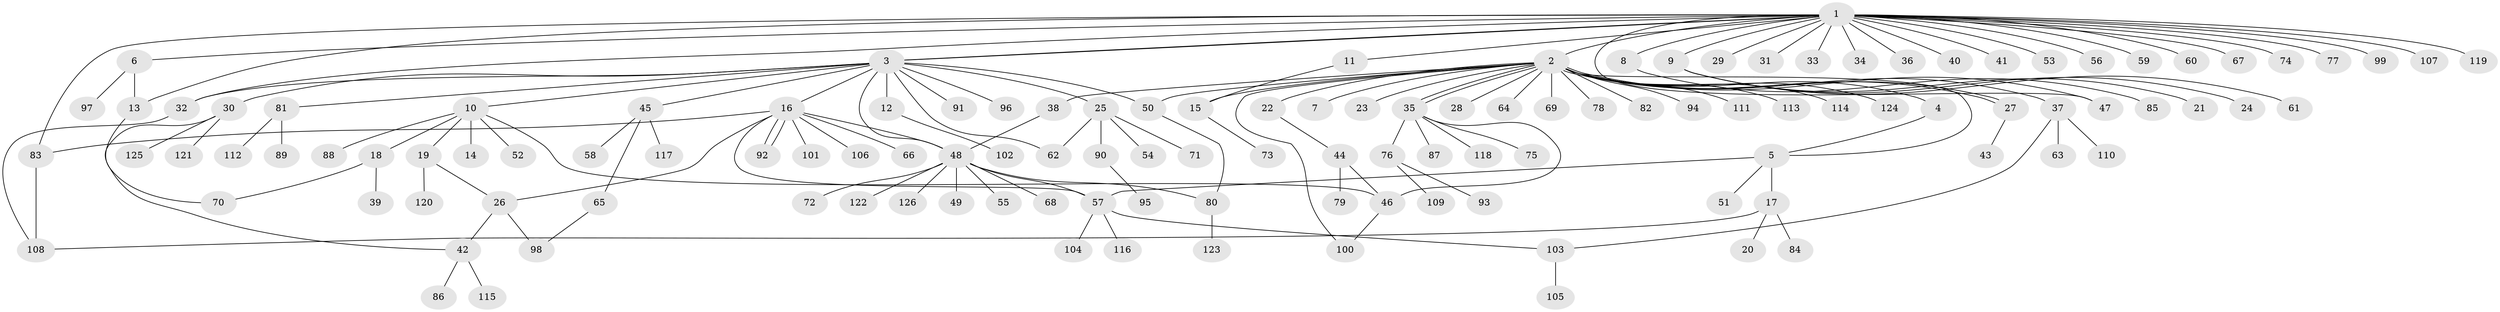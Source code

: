 // Generated by graph-tools (version 1.1) at 2025/14/03/09/25 04:14:47]
// undirected, 126 vertices, 152 edges
graph export_dot {
graph [start="1"]
  node [color=gray90,style=filled];
  1;
  2;
  3;
  4;
  5;
  6;
  7;
  8;
  9;
  10;
  11;
  12;
  13;
  14;
  15;
  16;
  17;
  18;
  19;
  20;
  21;
  22;
  23;
  24;
  25;
  26;
  27;
  28;
  29;
  30;
  31;
  32;
  33;
  34;
  35;
  36;
  37;
  38;
  39;
  40;
  41;
  42;
  43;
  44;
  45;
  46;
  47;
  48;
  49;
  50;
  51;
  52;
  53;
  54;
  55;
  56;
  57;
  58;
  59;
  60;
  61;
  62;
  63;
  64;
  65;
  66;
  67;
  68;
  69;
  70;
  71;
  72;
  73;
  74;
  75;
  76;
  77;
  78;
  79;
  80;
  81;
  82;
  83;
  84;
  85;
  86;
  87;
  88;
  89;
  90;
  91;
  92;
  93;
  94;
  95;
  96;
  97;
  98;
  99;
  100;
  101;
  102;
  103;
  104;
  105;
  106;
  107;
  108;
  109;
  110;
  111;
  112;
  113;
  114;
  115;
  116;
  117;
  118;
  119;
  120;
  121;
  122;
  123;
  124;
  125;
  126;
  1 -- 2;
  1 -- 3;
  1 -- 3;
  1 -- 6;
  1 -- 8;
  1 -- 9;
  1 -- 11;
  1 -- 13;
  1 -- 29;
  1 -- 31;
  1 -- 32;
  1 -- 33;
  1 -- 34;
  1 -- 36;
  1 -- 40;
  1 -- 41;
  1 -- 47;
  1 -- 53;
  1 -- 56;
  1 -- 59;
  1 -- 60;
  1 -- 67;
  1 -- 74;
  1 -- 77;
  1 -- 83;
  1 -- 99;
  1 -- 107;
  1 -- 119;
  2 -- 4;
  2 -- 5;
  2 -- 7;
  2 -- 15;
  2 -- 22;
  2 -- 23;
  2 -- 27;
  2 -- 27;
  2 -- 28;
  2 -- 35;
  2 -- 35;
  2 -- 37;
  2 -- 38;
  2 -- 47;
  2 -- 50;
  2 -- 64;
  2 -- 69;
  2 -- 78;
  2 -- 82;
  2 -- 94;
  2 -- 100;
  2 -- 111;
  2 -- 113;
  2 -- 114;
  2 -- 124;
  3 -- 10;
  3 -- 12;
  3 -- 16;
  3 -- 25;
  3 -- 30;
  3 -- 32;
  3 -- 45;
  3 -- 48;
  3 -- 50;
  3 -- 62;
  3 -- 81;
  3 -- 91;
  3 -- 96;
  4 -- 5;
  5 -- 17;
  5 -- 51;
  5 -- 57;
  6 -- 13;
  6 -- 97;
  8 -- 85;
  9 -- 21;
  9 -- 24;
  9 -- 61;
  10 -- 14;
  10 -- 18;
  10 -- 19;
  10 -- 46;
  10 -- 52;
  10 -- 88;
  11 -- 15;
  12 -- 102;
  13 -- 70;
  15 -- 73;
  16 -- 26;
  16 -- 48;
  16 -- 57;
  16 -- 66;
  16 -- 83;
  16 -- 92;
  16 -- 92;
  16 -- 101;
  16 -- 106;
  17 -- 20;
  17 -- 84;
  17 -- 108;
  18 -- 39;
  18 -- 70;
  19 -- 26;
  19 -- 120;
  22 -- 44;
  25 -- 54;
  25 -- 62;
  25 -- 71;
  25 -- 90;
  26 -- 42;
  26 -- 98;
  27 -- 43;
  30 -- 42;
  30 -- 121;
  30 -- 125;
  32 -- 108;
  35 -- 46;
  35 -- 75;
  35 -- 76;
  35 -- 87;
  35 -- 118;
  37 -- 63;
  37 -- 103;
  37 -- 110;
  38 -- 48;
  42 -- 86;
  42 -- 115;
  44 -- 46;
  44 -- 79;
  45 -- 58;
  45 -- 65;
  45 -- 117;
  46 -- 100;
  48 -- 49;
  48 -- 55;
  48 -- 57;
  48 -- 68;
  48 -- 72;
  48 -- 80;
  48 -- 122;
  48 -- 126;
  50 -- 80;
  57 -- 103;
  57 -- 104;
  57 -- 116;
  65 -- 98;
  76 -- 93;
  76 -- 109;
  80 -- 123;
  81 -- 89;
  81 -- 112;
  83 -- 108;
  90 -- 95;
  103 -- 105;
}
